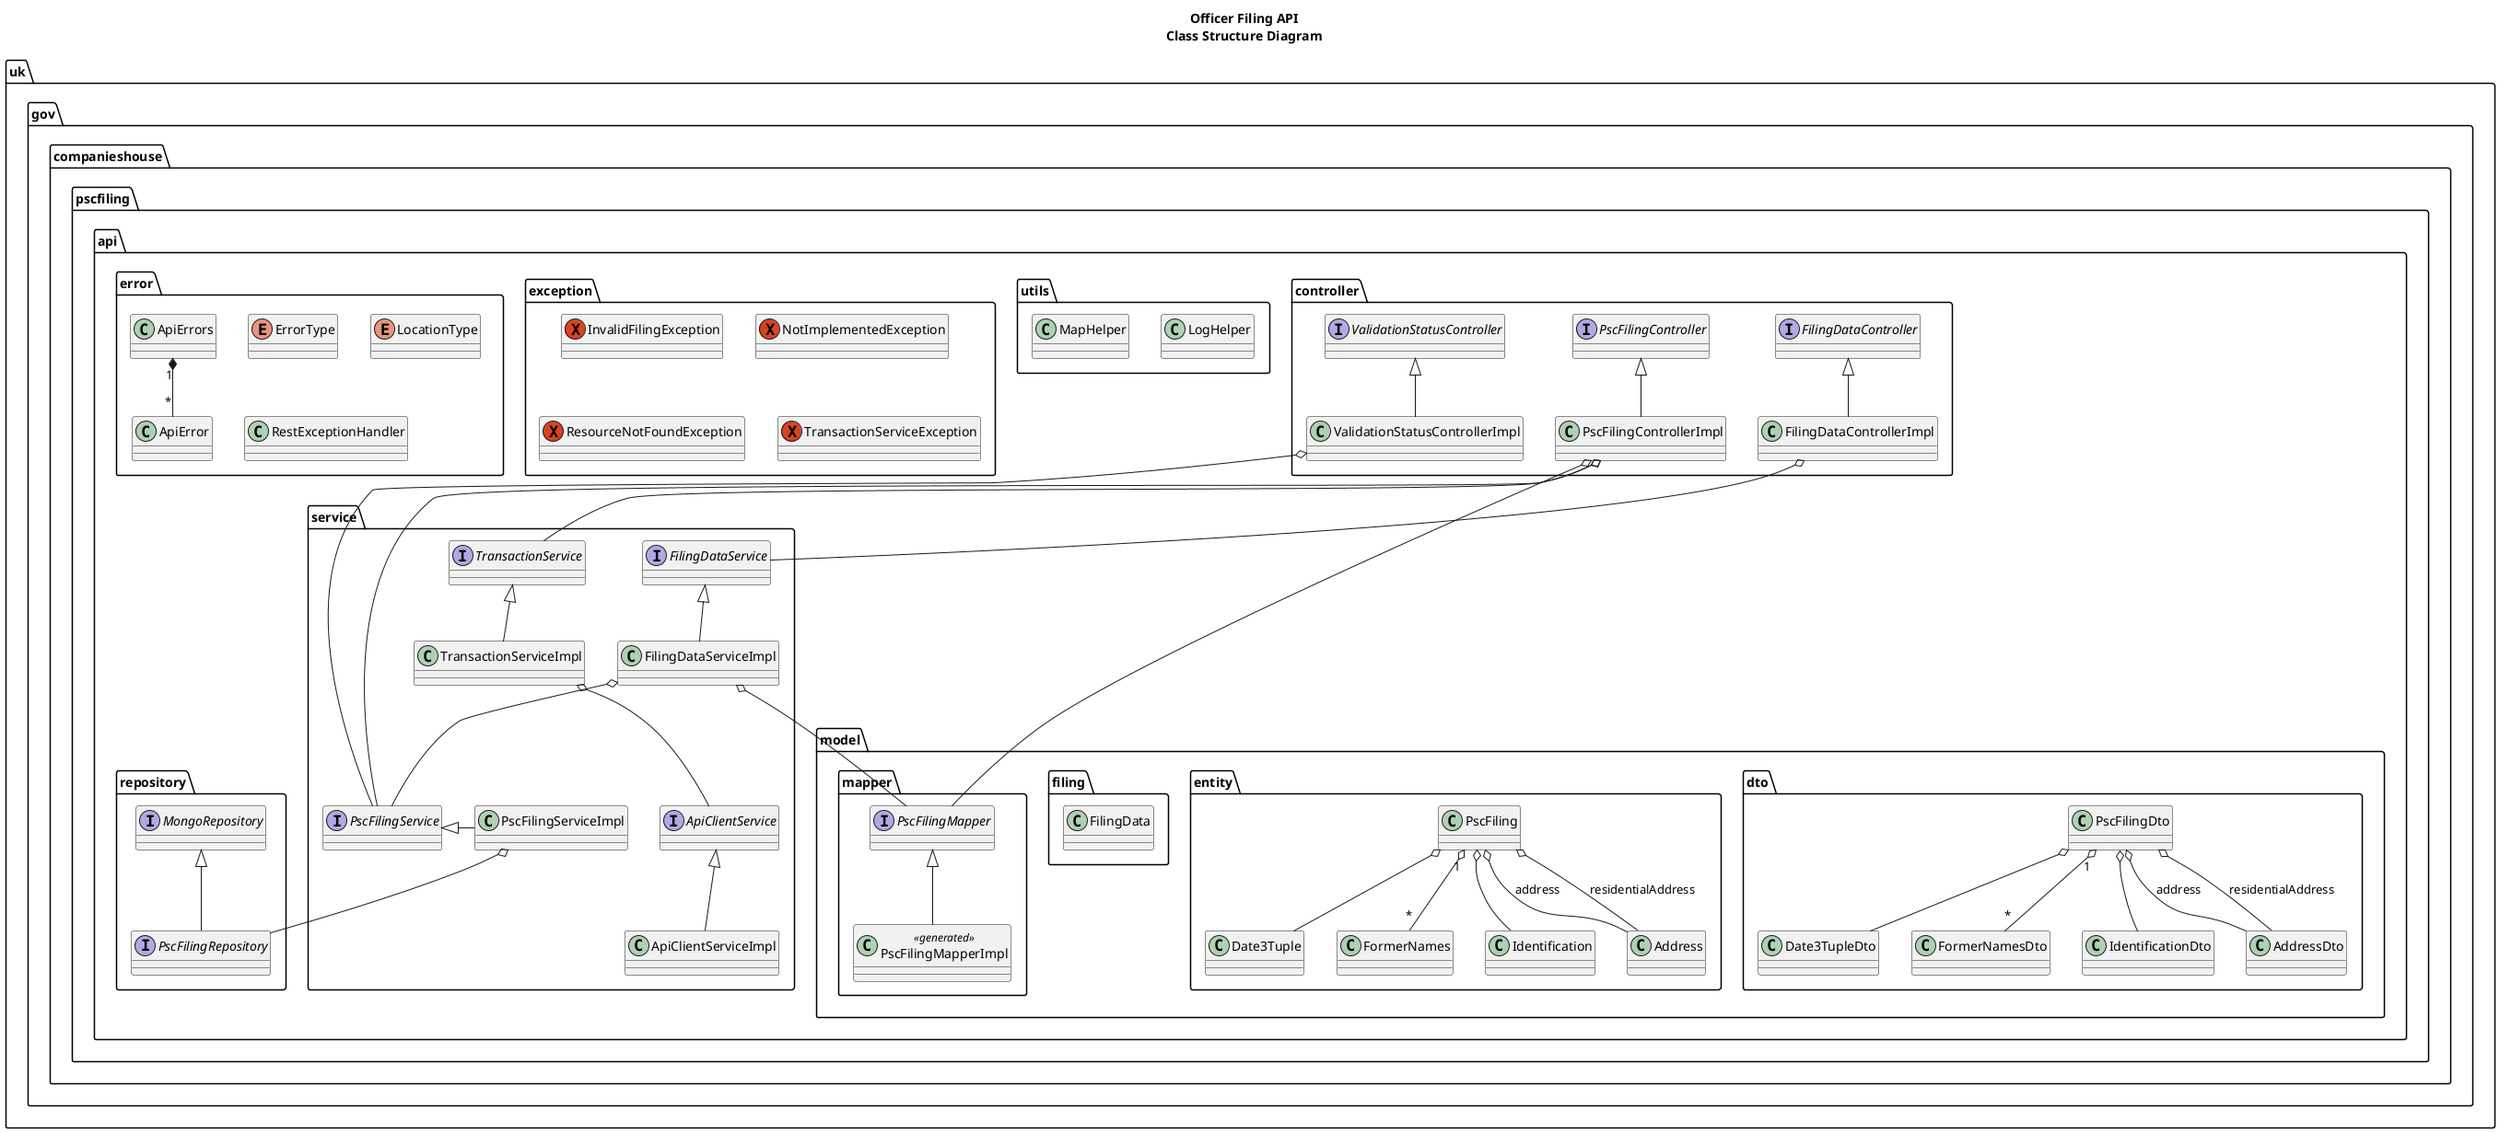 @startuml
'https://plantuml.com/class-diagram
'skinparam linetype ortho
title Officer Filing API\nClass Structure Diagram
package "uk.gov.companieshouse.pscfiling.api" {
        package "controller" {
            interface FilingDataController
            interface PscFilingController
            interface ValidationStatusController
            FilingDataController <|-- FilingDataControllerImpl
            PscFilingController <|-- PscFilingControllerImpl
            ValidationStatusController <|-- ValidationStatusControllerImpl
        }
    package "repository" {
        interface MongoRepository
        interface PscFilingRepository
        MongoRepository <|-- PscFilingRepository
    }
    package "utils" {
                class LogHelper
                class MapHelper
    }
    package "service" {
        interface ApiClientService
        interface FilingDataService
        interface PscFilingService
        interface TransactionService
        ApiClientService <|-- ApiClientServiceImpl
        FilingDataService <|-- FilingDataServiceImpl
        FilingDataServiceImpl o-- PscFilingService
        PscFilingService <|-PscFilingServiceImpl
        TransactionService <|-- TransactionServiceImpl
        TransactionServiceImpl o-- ApiClientService
        PscFilingControllerImpl o-- TransactionService
        PscFilingControllerImpl o-- PscFilingService
        ValidationStatusControllerImpl o-- PscFilingService
        FilingDataControllerImpl o-- FilingDataService
        PscFilingServiceImpl o-- PscFilingRepository
    }
    package "model" {
        package "dto"{
           PscFilingDto o-- AddressDto : address
            PscFilingDto o-- AddressDto : residentialAddress
            PscFilingDto o-- Date3TupleDto
            PscFilingDto "1" o-- "*" FormerNamesDto
            PscFilingDto o-- IdentificationDto
        }
        package "entity" {
            PscFiling o-- Address : address
            PscFiling o-- Address : residentialAddress
            PscFiling o-- Date3Tuple
            PscFiling "1" o-- "*" FormerNames
            PscFiling o-- Identification
        }
        package "filing" {
            class FilingData
        }
        package "mapper" {
            interface PscFilingMapper
            class PscFilingMapperImpl <<generated>>
           PscFilingMapper <|-- PscFilingMapperImpl
            PscFilingControllerImpl o-- PscFilingMapper
            FilingDataServiceImpl o-- PscFilingMapper
        }
    }
package "exception" {
    exception InvalidFilingException
    exception NotImplementedException
    exception ResourceNotFoundException
    exception TransactionServiceException
}
package "error" {
    ApiErrors "1" *-- "*" ApiError
    together {
        enum ErrorType
        enum LocationType
    }
    class RestExceptionHandler
}
@enduml